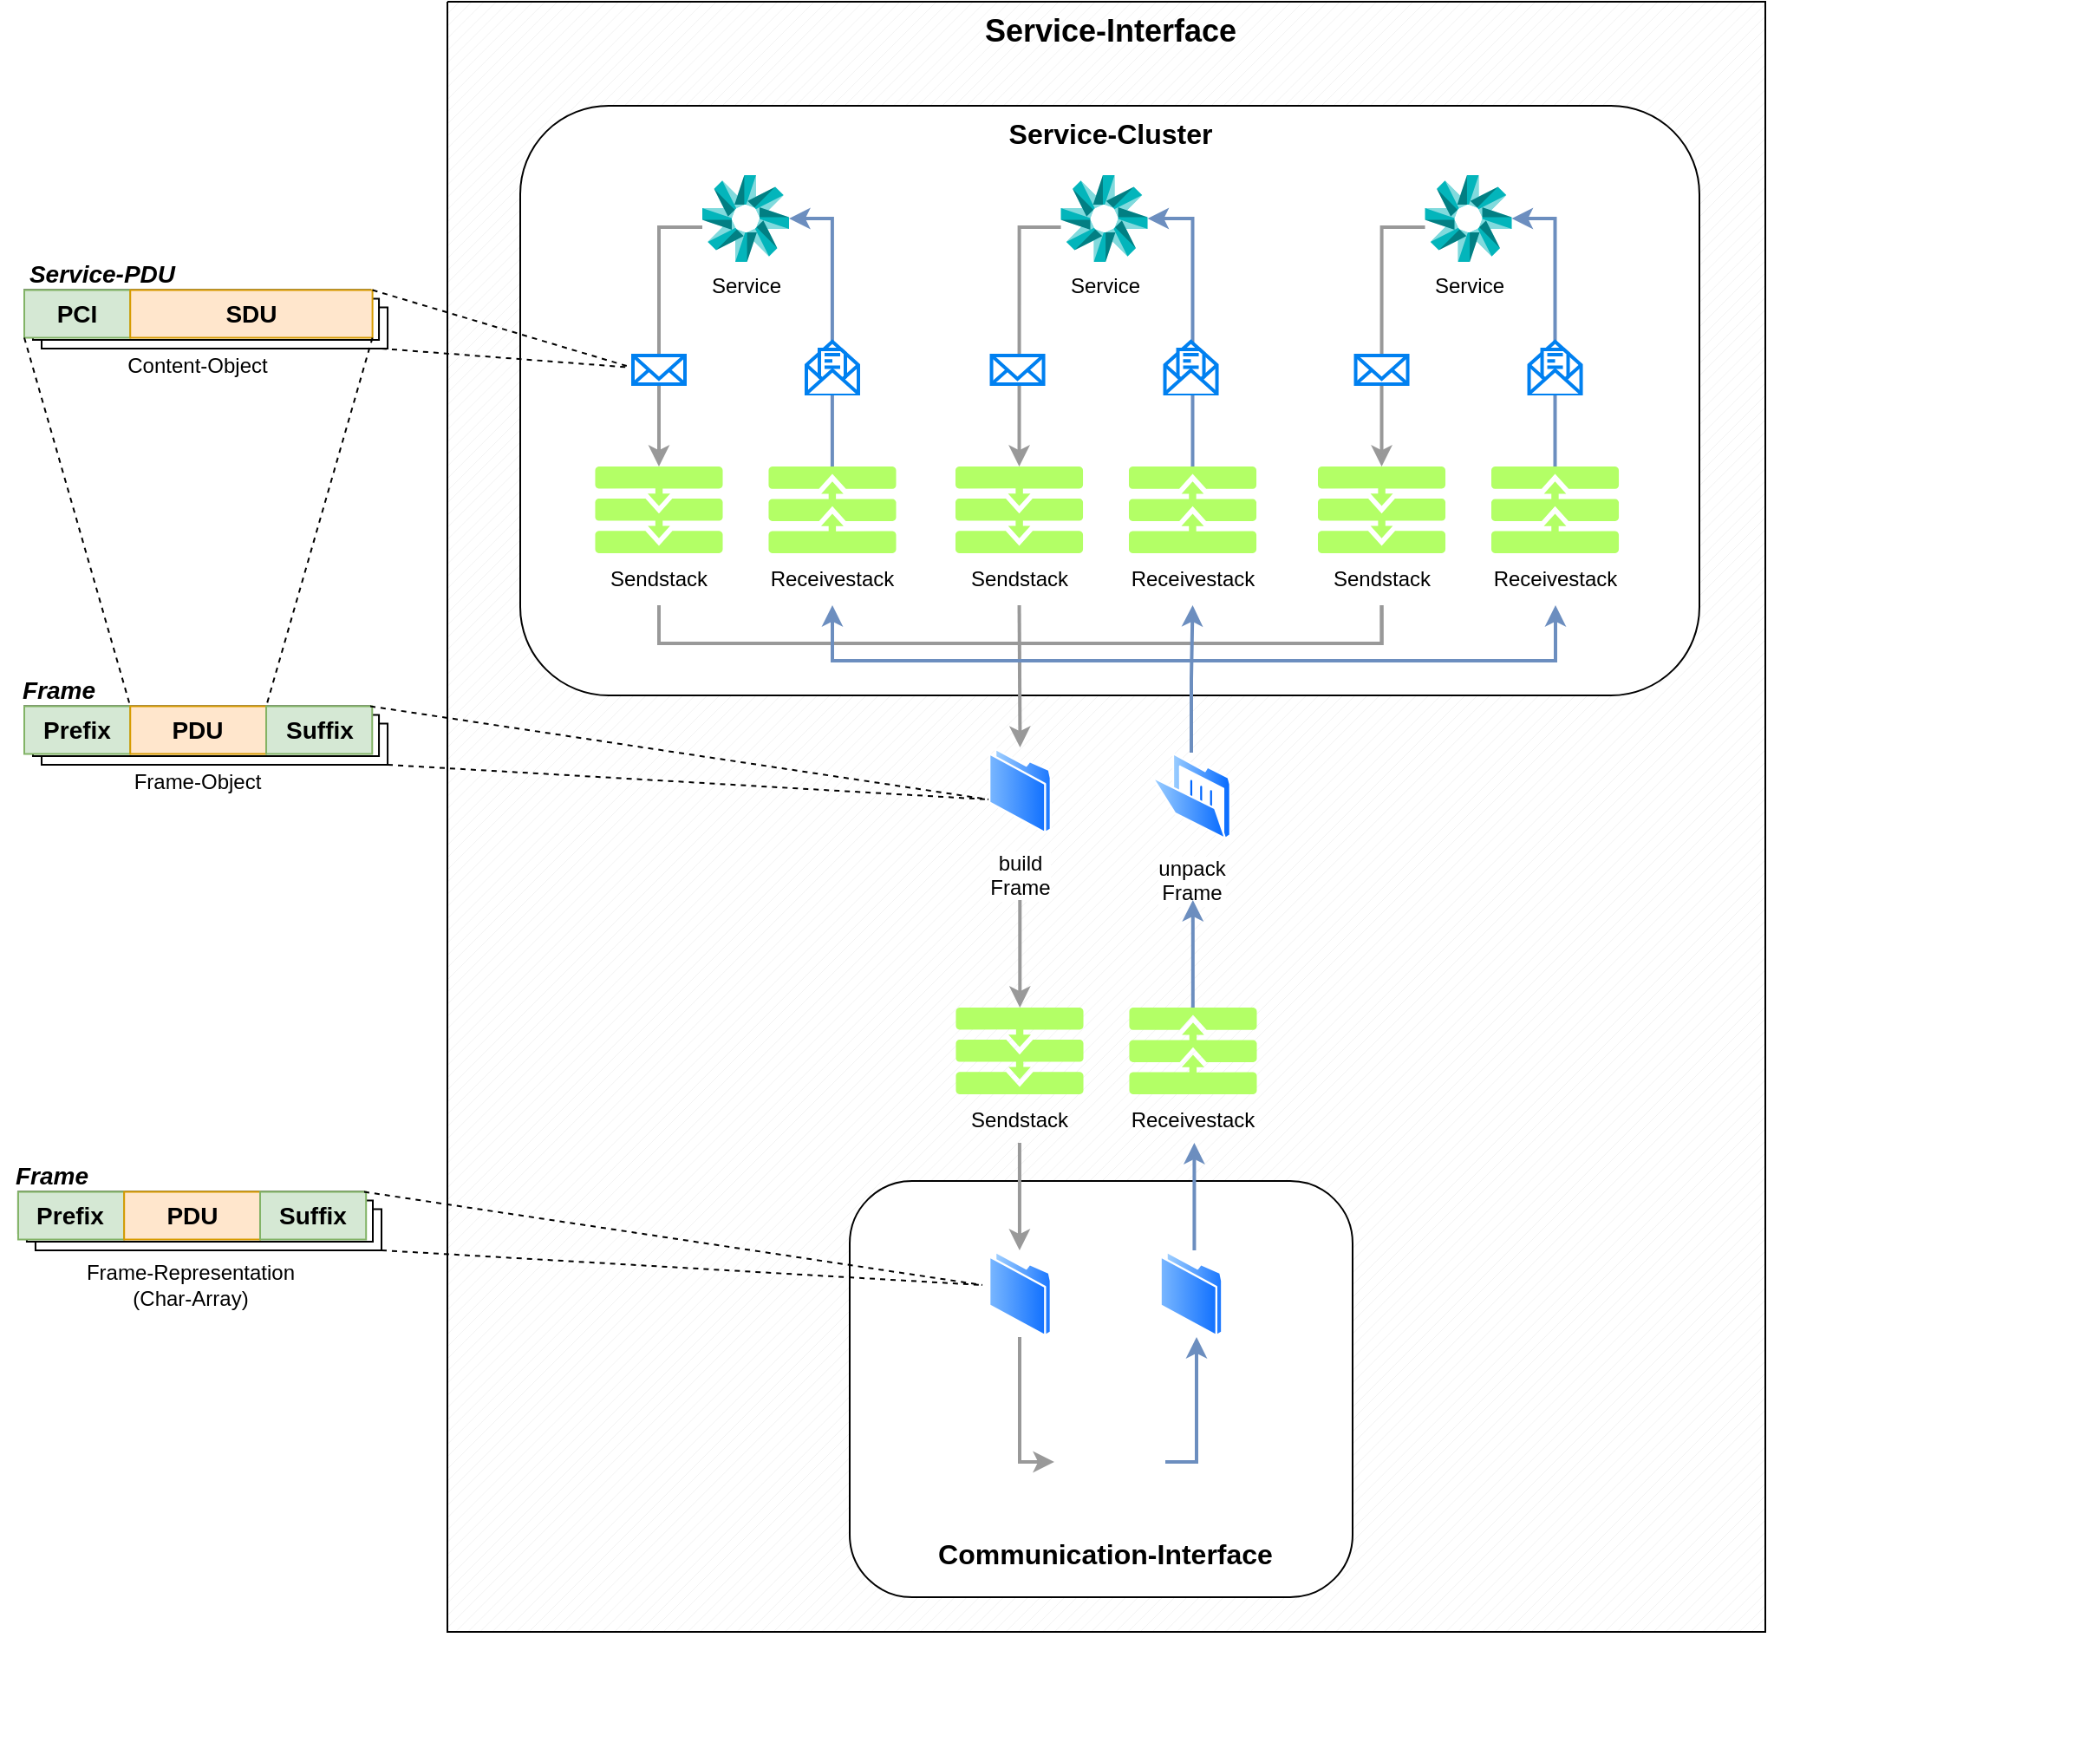 <mxfile version="24.7.17">
  <diagram name="Seite-1" id="yKlTxkBtDF3kfmq48_wq">
    <mxGraphModel dx="2470" dy="1340" grid="1" gridSize="10" guides="1" tooltips="1" connect="1" arrows="1" fold="1" page="1" pageScale="1" pageWidth="3300" pageHeight="4681" math="0" shadow="0">
      <root>
        <mxCell id="0" />
        <mxCell id="1" parent="0" />
        <mxCell id="YClsWdcV6B2Y03iTPlG1-21" value="" style="group" parent="1" vertex="1" connectable="0">
          <mxGeometry x="93.53" y="230" width="220" height="50" as="geometry" />
        </mxCell>
        <mxCell id="YClsWdcV6B2Y03iTPlG1-22" value="" style="verticalLabelPosition=bottom;verticalAlign=top;html=1;shape=mxgraph.basic.layered_rect;dx=10;outlineConnect=0;whiteSpace=wrap;align=left;" parent="YClsWdcV6B2Y03iTPlG1-21" vertex="1">
          <mxGeometry x="10.476" y="16.25" width="209.524" height="33.75" as="geometry" />
        </mxCell>
        <mxCell id="YClsWdcV6B2Y03iTPlG1-23" value="&lt;b&gt;Service-PDU&lt;/b&gt;" style="text;html=1;align=center;verticalAlign=middle;whiteSpace=wrap;rounded=0;fontSize=14;fontStyle=2" parent="YClsWdcV6B2Y03iTPlG1-21" vertex="1">
          <mxGeometry y="-2" width="110" height="18.75" as="geometry" />
        </mxCell>
        <mxCell id="YClsWdcV6B2Y03iTPlG1-24" value="&lt;b style=&quot;font-size: 14px;&quot;&gt;PCI&lt;/b&gt;" style="rounded=0;whiteSpace=wrap;html=1;fontSize=14;fillColor=#d5e8d4;strokeColor=#82b366;" parent="YClsWdcV6B2Y03iTPlG1-21" vertex="1">
          <mxGeometry x="10.476" y="16.25" width="61.111" height="27.5" as="geometry" />
        </mxCell>
        <mxCell id="YClsWdcV6B2Y03iTPlG1-25" value="&lt;b style=&quot;font-size: 14px;&quot;&gt;SDU&lt;/b&gt;" style="rounded=0;whiteSpace=wrap;html=1;fontSize=14;fillColor=#ffe6cc;strokeColor=#d79b00;" parent="YClsWdcV6B2Y03iTPlG1-21" vertex="1">
          <mxGeometry x="71.587" y="16.25" width="139.683" height="27.5" as="geometry" />
        </mxCell>
        <mxCell id="YClsWdcV6B2Y03iTPlG1-113" value="" style="group" parent="1" vertex="1" connectable="0">
          <mxGeometry x="390" y="140" width="910" height="950" as="geometry" />
        </mxCell>
        <mxCell id="YClsWdcV6B2Y03iTPlG1-65" value="" style="group" parent="YClsWdcV6B2Y03iTPlG1-113" vertex="1" connectable="0">
          <mxGeometry width="910" height="950" as="geometry" />
        </mxCell>
        <mxCell id="YClsWdcV6B2Y03iTPlG1-163" value="" style="verticalLabelPosition=bottom;verticalAlign=top;html=1;shape=mxgraph.basic.patternFillRect;fillStyle=diag;step=5;fillStrokeWidth=0.2;fillStrokeColor=#dddddd;" parent="YClsWdcV6B2Y03iTPlG1-65" vertex="1">
          <mxGeometry x="-42" y="-60" width="760" height="940" as="geometry" />
        </mxCell>
        <mxCell id="YClsWdcV6B2Y03iTPlG1-27" value="&lt;h1&gt;&lt;br&gt;&lt;/h1&gt;" style="rounded=1;whiteSpace=wrap;html=1;align=left;" parent="YClsWdcV6B2Y03iTPlG1-65" vertex="1">
          <mxGeometry width="680" height="340" as="geometry" />
        </mxCell>
        <mxCell id="YClsWdcV6B2Y03iTPlG1-30" value="Service-Cluster" style="text;html=1;align=center;verticalAlign=top;whiteSpace=wrap;rounded=0;strokeColor=none;fontStyle=1;fontSize=16;" parent="YClsWdcV6B2Y03iTPlG1-65" vertex="1">
          <mxGeometry x="258.586" width="162.829" height="31.071" as="geometry" />
        </mxCell>
        <mxCell id="YClsWdcV6B2Y03iTPlG1-164" value="Service-Interface" style="text;html=1;align=center;verticalAlign=top;whiteSpace=wrap;rounded=0;strokeColor=none;fontStyle=1;fontSize=18;" parent="YClsWdcV6B2Y03iTPlG1-65" vertex="1">
          <mxGeometry x="258.586" y="-60" width="162.829" height="31.071" as="geometry" />
        </mxCell>
        <mxCell id="YClsWdcV6B2Y03iTPlG1-38" value="" style="group" parent="YClsWdcV6B2Y03iTPlG1-65" vertex="1" connectable="0">
          <mxGeometry x="251.23" y="520" width="173.53" height="80" as="geometry" />
        </mxCell>
        <mxCell id="YClsWdcV6B2Y03iTPlG1-39" value="" style="sketch=0;aspect=fixed;pointerEvents=1;shadow=0;dashed=0;html=1;strokeColor=none;labelPosition=center;verticalLabelPosition=bottom;verticalAlign=top;align=center;fillColor=#B3FF66;shape=mxgraph.mscae.enterprise.protocol_stack" parent="YClsWdcV6B2Y03iTPlG1-38" vertex="1">
          <mxGeometry x="100" width="73.53" height="50" as="geometry" />
        </mxCell>
        <mxCell id="YClsWdcV6B2Y03iTPlG1-40" value="" style="sketch=0;aspect=fixed;pointerEvents=1;shadow=0;dashed=0;html=1;strokeColor=none;labelPosition=center;verticalLabelPosition=bottom;verticalAlign=top;align=center;fillColor=#B3FF66;shape=mxgraph.mscae.enterprise.protocol_stack;rotation=-180;" parent="YClsWdcV6B2Y03iTPlG1-38" vertex="1">
          <mxGeometry width="73.53" height="50" as="geometry" />
        </mxCell>
        <mxCell id="YClsWdcV6B2Y03iTPlG1-41" value="Sendstack" style="text;html=1;align=center;verticalAlign=middle;whiteSpace=wrap;rounded=0;" parent="YClsWdcV6B2Y03iTPlG1-38" vertex="1">
          <mxGeometry x="6.77" y="50" width="60" height="30" as="geometry" />
        </mxCell>
        <mxCell id="YClsWdcV6B2Y03iTPlG1-42" value="Receivestack" style="text;html=1;align=center;verticalAlign=middle;whiteSpace=wrap;rounded=0;" parent="YClsWdcV6B2Y03iTPlG1-38" vertex="1">
          <mxGeometry x="106.76" y="50" width="60" height="30" as="geometry" />
        </mxCell>
        <mxCell id="IALC8TTpkXJYD_h4929h-3" value="build&lt;div&gt;Frame&lt;/div&gt;" style="image;aspect=fixed;perimeter=ellipsePerimeter;html=1;align=center;shadow=0;dashed=0;spacingTop=3;image=img/lib/active_directory/folder.svg;" vertex="1" parent="YClsWdcV6B2Y03iTPlG1-65">
          <mxGeometry x="270" y="370" width="36.5" height="50" as="geometry" />
        </mxCell>
        <mxCell id="IALC8TTpkXJYD_h4929h-4" value="unpack&lt;div&gt;Frame&lt;/div&gt;" style="image;aspect=fixed;perimeter=ellipsePerimeter;html=1;align=center;shadow=0;dashed=0;spacingTop=3;image=img/lib/active_directory/folder_open.svg;" vertex="1" parent="YClsWdcV6B2Y03iTPlG1-65">
          <mxGeometry x="364" y="373" width="46" height="50" as="geometry" />
        </mxCell>
        <mxCell id="IALC8TTpkXJYD_h4929h-7" style="edgeStyle=orthogonalEdgeStyle;rounded=0;orthogonalLoop=1;jettySize=auto;html=1;strokeWidth=2;strokeColor=#6c8ebf;startArrow=classic;startFill=1;endArrow=none;endFill=0;fillColor=#dae8fc;" edge="1" parent="YClsWdcV6B2Y03iTPlG1-65">
          <mxGeometry relative="1" as="geometry">
            <Array as="points">
              <mxPoint x="387.9" y="458" />
            </Array>
            <mxPoint x="387.9" y="458" as="sourcePoint" />
            <mxPoint x="387.9" y="520" as="targetPoint" />
          </mxGeometry>
        </mxCell>
        <mxCell id="IALC8TTpkXJYD_h4929h-8" style="edgeStyle=orthogonalEdgeStyle;rounded=0;orthogonalLoop=1;jettySize=auto;html=1;strokeWidth=2;strokeColor=#999999;startArrow=none;startFill=0;endArrow=classic;endFill=1;" edge="1" parent="YClsWdcV6B2Y03iTPlG1-65">
          <mxGeometry relative="1" as="geometry">
            <Array as="points">
              <mxPoint x="288.15" y="458" />
            </Array>
            <mxPoint x="288.15" y="458" as="sourcePoint" />
            <mxPoint x="288.15" y="520" as="targetPoint" />
          </mxGeometry>
        </mxCell>
        <mxCell id="IALC8TTpkXJYD_h4929h-27" value="" style="rounded=1;whiteSpace=wrap;html=1;" vertex="1" parent="YClsWdcV6B2Y03iTPlG1-65">
          <mxGeometry x="190" y="620" width="290" height="240" as="geometry" />
        </mxCell>
        <mxCell id="IALC8TTpkXJYD_h4929h-28" value="Communication-Interface" style="text;html=1;align=center;verticalAlign=top;whiteSpace=wrap;rounded=0;strokeColor=none;fontStyle=1;fontSize=16;" vertex="1" parent="YClsWdcV6B2Y03iTPlG1-65">
          <mxGeometry x="217.29" y="819.0" width="241.41" height="31.07" as="geometry" />
        </mxCell>
        <mxCell id="IALC8TTpkXJYD_h4929h-32" value="" style="shape=image;html=1;verticalAlign=top;verticalLabelPosition=bottom;labelBackgroundColor=#ffffff;imageAspect=0;aspect=fixed;image=https://cdn1.iconfinder.com/data/icons/computer-hardware-cute-style-vol-1/52/cable__datacable__wire__data__usb__cord__plug-128.png" vertex="1" parent="YClsWdcV6B2Y03iTPlG1-65">
          <mxGeometry x="308" y="750" width="64" height="64" as="geometry" />
        </mxCell>
        <mxCell id="IALC8TTpkXJYD_h4929h-34" value="" style="image;aspect=fixed;perimeter=ellipsePerimeter;html=1;align=center;shadow=0;dashed=0;spacingTop=3;image=img/lib/active_directory/folder.svg;" vertex="1" parent="YClsWdcV6B2Y03iTPlG1-65">
          <mxGeometry x="270" y="660" width="36.5" height="50" as="geometry" />
        </mxCell>
        <mxCell id="IALC8TTpkXJYD_h4929h-53" value="" style="image;aspect=fixed;perimeter=ellipsePerimeter;html=1;align=center;shadow=0;dashed=0;spacingTop=3;image=img/lib/active_directory/folder.svg;" vertex="1" parent="YClsWdcV6B2Y03iTPlG1-65">
          <mxGeometry x="368.75" y="660" width="36.5" height="50" as="geometry" />
        </mxCell>
        <mxCell id="IALC8TTpkXJYD_h4929h-54" style="edgeStyle=orthogonalEdgeStyle;rounded=0;orthogonalLoop=1;jettySize=auto;html=1;strokeWidth=2;strokeColor=#999999;startArrow=none;startFill=0;endArrow=classic;endFill=1;" edge="1" parent="YClsWdcV6B2Y03iTPlG1-65">
          <mxGeometry relative="1" as="geometry">
            <Array as="points">
              <mxPoint x="287.96" y="598" />
            </Array>
            <mxPoint x="287.96" y="598" as="sourcePoint" />
            <mxPoint x="287.96" y="660" as="targetPoint" />
          </mxGeometry>
        </mxCell>
        <mxCell id="IALC8TTpkXJYD_h4929h-55" style="edgeStyle=orthogonalEdgeStyle;rounded=0;orthogonalLoop=1;jettySize=auto;html=1;strokeWidth=2;strokeColor=#6c8ebf;startArrow=classic;startFill=1;endArrow=none;endFill=0;fillColor=#dae8fc;" edge="1" parent="YClsWdcV6B2Y03iTPlG1-65">
          <mxGeometry relative="1" as="geometry">
            <Array as="points">
              <mxPoint x="388.71" y="598" />
            </Array>
            <mxPoint x="388.71" y="598" as="sourcePoint" />
            <mxPoint x="388.71" y="660" as="targetPoint" />
          </mxGeometry>
        </mxCell>
        <mxCell id="IALC8TTpkXJYD_h4929h-56" style="edgeStyle=orthogonalEdgeStyle;rounded=0;orthogonalLoop=1;jettySize=auto;html=1;strokeWidth=2;strokeColor=#999999;startArrow=none;startFill=0;endArrow=classic;endFill=1;entryX=0;entryY=0.5;entryDx=0;entryDy=0;" edge="1" parent="YClsWdcV6B2Y03iTPlG1-65" target="IALC8TTpkXJYD_h4929h-32">
          <mxGeometry relative="1" as="geometry">
            <Array as="points">
              <mxPoint x="288" y="782" />
            </Array>
            <mxPoint x="288" y="710" as="sourcePoint" />
            <mxPoint x="287.96" y="772" as="targetPoint" />
          </mxGeometry>
        </mxCell>
        <mxCell id="IALC8TTpkXJYD_h4929h-57" style="edgeStyle=orthogonalEdgeStyle;rounded=0;orthogonalLoop=1;jettySize=auto;html=1;strokeWidth=2;strokeColor=#6c8ebf;startArrow=classic;startFill=1;endArrow=none;endFill=0;fillColor=#dae8fc;entryX=1;entryY=0.5;entryDx=0;entryDy=0;" edge="1" parent="YClsWdcV6B2Y03iTPlG1-65" target="IALC8TTpkXJYD_h4929h-32">
          <mxGeometry relative="1" as="geometry">
            <Array as="points">
              <mxPoint x="390" y="710" />
              <mxPoint x="390" y="782" />
            </Array>
            <mxPoint x="390" y="710" as="sourcePoint" />
            <mxPoint x="386.71" y="772" as="targetPoint" />
          </mxGeometry>
        </mxCell>
        <mxCell id="FXYjVkVOKib_Qx5fOzDo-31" style="edgeStyle=orthogonalEdgeStyle;rounded=0;orthogonalLoop=1;jettySize=auto;html=1;entryX=1;entryY=0.5;entryDx=0;entryDy=0;entryPerimeter=0;strokeWidth=2;strokeColor=#6c8ebf;fillColor=#dae8fc;" parent="YClsWdcV6B2Y03iTPlG1-113" source="FXYjVkVOKib_Qx5fOzDo-24" target="FXYjVkVOKib_Qx5fOzDo-8" edge="1">
          <mxGeometry relative="1" as="geometry" />
        </mxCell>
        <mxCell id="FXYjVkVOKib_Qx5fOzDo-8" value="Service" style="outlineConnect=0;dashed=0;verticalLabelPosition=bottom;verticalAlign=top;align=center;html=1;shape=mxgraph.aws3.chime;fillColor=#03B5BB;gradientColor=none;" parent="YClsWdcV6B2Y03iTPlG1-113" vertex="1">
          <mxGeometry x="105" y="40" width="50" height="50" as="geometry" />
        </mxCell>
        <mxCell id="FXYjVkVOKib_Qx5fOzDo-28" value="" style="group" parent="YClsWdcV6B2Y03iTPlG1-113" vertex="1" connectable="0">
          <mxGeometry x="43.23" y="208" width="173.53" height="80" as="geometry" />
        </mxCell>
        <mxCell id="FXYjVkVOKib_Qx5fOzDo-24" value="" style="sketch=0;aspect=fixed;pointerEvents=1;shadow=0;dashed=0;html=1;strokeColor=none;labelPosition=center;verticalLabelPosition=bottom;verticalAlign=top;align=center;fillColor=#B3FF66;shape=mxgraph.mscae.enterprise.protocol_stack" parent="FXYjVkVOKib_Qx5fOzDo-28" vertex="1">
          <mxGeometry x="100" width="73.53" height="50" as="geometry" />
        </mxCell>
        <mxCell id="FXYjVkVOKib_Qx5fOzDo-25" value="" style="sketch=0;aspect=fixed;pointerEvents=1;shadow=0;dashed=0;html=1;strokeColor=none;labelPosition=center;verticalLabelPosition=bottom;verticalAlign=top;align=center;fillColor=#B3FF66;shape=mxgraph.mscae.enterprise.protocol_stack;rotation=-180;" parent="FXYjVkVOKib_Qx5fOzDo-28" vertex="1">
          <mxGeometry width="73.53" height="50" as="geometry" />
        </mxCell>
        <mxCell id="FXYjVkVOKib_Qx5fOzDo-26" value="Sendstack" style="text;html=1;align=center;verticalAlign=middle;whiteSpace=wrap;rounded=0;" parent="FXYjVkVOKib_Qx5fOzDo-28" vertex="1">
          <mxGeometry x="6.77" y="50" width="60" height="30" as="geometry" />
        </mxCell>
        <mxCell id="FXYjVkVOKib_Qx5fOzDo-27" value="Receivestack" style="text;html=1;align=center;verticalAlign=middle;whiteSpace=wrap;rounded=0;" parent="FXYjVkVOKib_Qx5fOzDo-28" vertex="1">
          <mxGeometry x="106.76" y="50" width="60" height="30" as="geometry" />
        </mxCell>
        <mxCell id="FXYjVkVOKib_Qx5fOzDo-30" style="edgeStyle=orthogonalEdgeStyle;rounded=0;orthogonalLoop=1;jettySize=auto;html=1;entryX=0.5;entryY=1;entryDx=0;entryDy=0;entryPerimeter=0;strokeWidth=2;strokeColor=#999999;" parent="YClsWdcV6B2Y03iTPlG1-113" source="FXYjVkVOKib_Qx5fOzDo-8" target="FXYjVkVOKib_Qx5fOzDo-25" edge="1">
          <mxGeometry relative="1" as="geometry">
            <Array as="points">
              <mxPoint x="80" y="70" />
            </Array>
          </mxGeometry>
        </mxCell>
        <mxCell id="YClsWdcV6B2Y03iTPlG1-43" value="" style="html=1;verticalLabelPosition=bottom;align=center;labelBackgroundColor=#ffffff;verticalAlign=top;strokeWidth=2;strokeColor=#0080F0;shadow=0;dashed=0;shape=mxgraph.ios7.icons.envelope_(message);" parent="YClsWdcV6B2Y03iTPlG1-113" vertex="1">
          <mxGeometry x="165" y="136" width="30" height="30" as="geometry" />
        </mxCell>
        <mxCell id="YClsWdcV6B2Y03iTPlG1-45" style="edgeStyle=orthogonalEdgeStyle;rounded=0;orthogonalLoop=1;jettySize=auto;html=1;entryX=1;entryY=0.5;entryDx=0;entryDy=0;entryPerimeter=0;strokeWidth=2;strokeColor=#6c8ebf;fillColor=#dae8fc;" parent="YClsWdcV6B2Y03iTPlG1-113" source="YClsWdcV6B2Y03iTPlG1-48" target="YClsWdcV6B2Y03iTPlG1-46" edge="1">
          <mxGeometry relative="1" as="geometry" />
        </mxCell>
        <mxCell id="YClsWdcV6B2Y03iTPlG1-46" value="Service" style="outlineConnect=0;dashed=0;verticalLabelPosition=bottom;verticalAlign=top;align=center;html=1;shape=mxgraph.aws3.chime;fillColor=#03B5BB;gradientColor=none;" parent="YClsWdcV6B2Y03iTPlG1-113" vertex="1">
          <mxGeometry x="311.77" y="40" width="50" height="50" as="geometry" />
        </mxCell>
        <mxCell id="YClsWdcV6B2Y03iTPlG1-47" value="" style="group" parent="YClsWdcV6B2Y03iTPlG1-113" vertex="1" connectable="0">
          <mxGeometry x="251" y="208" width="173.53" height="80" as="geometry" />
        </mxCell>
        <mxCell id="YClsWdcV6B2Y03iTPlG1-48" value="" style="sketch=0;aspect=fixed;pointerEvents=1;shadow=0;dashed=0;html=1;strokeColor=none;labelPosition=center;verticalLabelPosition=bottom;verticalAlign=top;align=center;fillColor=#B3FF66;shape=mxgraph.mscae.enterprise.protocol_stack" parent="YClsWdcV6B2Y03iTPlG1-47" vertex="1">
          <mxGeometry x="100" width="73.53" height="50" as="geometry" />
        </mxCell>
        <mxCell id="YClsWdcV6B2Y03iTPlG1-49" value="" style="sketch=0;aspect=fixed;pointerEvents=1;shadow=0;dashed=0;html=1;strokeColor=none;labelPosition=center;verticalLabelPosition=bottom;verticalAlign=top;align=center;fillColor=#B3FF66;shape=mxgraph.mscae.enterprise.protocol_stack;rotation=-180;" parent="YClsWdcV6B2Y03iTPlG1-47" vertex="1">
          <mxGeometry width="73.53" height="50" as="geometry" />
        </mxCell>
        <mxCell id="YClsWdcV6B2Y03iTPlG1-50" value="Sendstack" style="text;html=1;align=center;verticalAlign=middle;whiteSpace=wrap;rounded=0;" parent="YClsWdcV6B2Y03iTPlG1-47" vertex="1">
          <mxGeometry x="6.77" y="50" width="60" height="30" as="geometry" />
        </mxCell>
        <mxCell id="YClsWdcV6B2Y03iTPlG1-51" value="Receivestack" style="text;html=1;align=center;verticalAlign=middle;whiteSpace=wrap;rounded=0;" parent="YClsWdcV6B2Y03iTPlG1-47" vertex="1">
          <mxGeometry x="106.76" y="50" width="60" height="30" as="geometry" />
        </mxCell>
        <mxCell id="YClsWdcV6B2Y03iTPlG1-52" style="edgeStyle=orthogonalEdgeStyle;rounded=0;orthogonalLoop=1;jettySize=auto;html=1;entryX=0.5;entryY=1;entryDx=0;entryDy=0;entryPerimeter=0;strokeWidth=2;strokeColor=#999999;" parent="YClsWdcV6B2Y03iTPlG1-113" source="YClsWdcV6B2Y03iTPlG1-46" target="YClsWdcV6B2Y03iTPlG1-49" edge="1">
          <mxGeometry relative="1" as="geometry">
            <Array as="points">
              <mxPoint x="288" y="70" />
            </Array>
          </mxGeometry>
        </mxCell>
        <mxCell id="YClsWdcV6B2Y03iTPlG1-53" value="" style="html=1;verticalLabelPosition=bottom;align=center;labelBackgroundColor=#ffffff;verticalAlign=top;strokeWidth=2;strokeColor=#0080F0;shadow=0;dashed=0;shape=mxgraph.ios7.icons.envelope_(message);" parent="YClsWdcV6B2Y03iTPlG1-113" vertex="1">
          <mxGeometry x="371.77" y="136" width="30" height="30" as="geometry" />
        </mxCell>
        <mxCell id="YClsWdcV6B2Y03iTPlG1-54" value="" style="html=1;verticalLabelPosition=bottom;align=center;labelBackgroundColor=#ffffff;verticalAlign=top;strokeWidth=2;strokeColor=#0080F0;shadow=0;dashed=0;shape=mxgraph.ios7.icons.mail;" parent="YClsWdcV6B2Y03iTPlG1-113" vertex="1">
          <mxGeometry x="271.77" y="144" width="30" height="16.5" as="geometry" />
        </mxCell>
        <mxCell id="YClsWdcV6B2Y03iTPlG1-55" style="edgeStyle=orthogonalEdgeStyle;rounded=0;orthogonalLoop=1;jettySize=auto;html=1;entryX=1;entryY=0.5;entryDx=0;entryDy=0;entryPerimeter=0;strokeWidth=2;strokeColor=#6c8ebf;fillColor=#dae8fc;" parent="YClsWdcV6B2Y03iTPlG1-113" source="YClsWdcV6B2Y03iTPlG1-58" target="YClsWdcV6B2Y03iTPlG1-56" edge="1">
          <mxGeometry relative="1" as="geometry" />
        </mxCell>
        <mxCell id="YClsWdcV6B2Y03iTPlG1-56" value="Service" style="outlineConnect=0;dashed=0;verticalLabelPosition=bottom;verticalAlign=top;align=center;html=1;shape=mxgraph.aws3.chime;fillColor=#03B5BB;gradientColor=none;" parent="YClsWdcV6B2Y03iTPlG1-113" vertex="1">
          <mxGeometry x="521.77" y="40" width="50" height="50" as="geometry" />
        </mxCell>
        <mxCell id="YClsWdcV6B2Y03iTPlG1-57" value="" style="group" parent="YClsWdcV6B2Y03iTPlG1-113" vertex="1" connectable="0">
          <mxGeometry x="460" y="208" width="173.53" height="80" as="geometry" />
        </mxCell>
        <mxCell id="YClsWdcV6B2Y03iTPlG1-58" value="" style="sketch=0;aspect=fixed;pointerEvents=1;shadow=0;dashed=0;html=1;strokeColor=none;labelPosition=center;verticalLabelPosition=bottom;verticalAlign=top;align=center;fillColor=#B3FF66;shape=mxgraph.mscae.enterprise.protocol_stack" parent="YClsWdcV6B2Y03iTPlG1-57" vertex="1">
          <mxGeometry x="100" width="73.53" height="50" as="geometry" />
        </mxCell>
        <mxCell id="YClsWdcV6B2Y03iTPlG1-59" value="" style="sketch=0;aspect=fixed;pointerEvents=1;shadow=0;dashed=0;html=1;strokeColor=none;labelPosition=center;verticalLabelPosition=bottom;verticalAlign=top;align=center;fillColor=#B3FF66;shape=mxgraph.mscae.enterprise.protocol_stack;rotation=-180;" parent="YClsWdcV6B2Y03iTPlG1-57" vertex="1">
          <mxGeometry width="73.53" height="50" as="geometry" />
        </mxCell>
        <mxCell id="YClsWdcV6B2Y03iTPlG1-60" value="Sendstack" style="text;html=1;align=center;verticalAlign=middle;whiteSpace=wrap;rounded=0;" parent="YClsWdcV6B2Y03iTPlG1-57" vertex="1">
          <mxGeometry x="6.77" y="50" width="60" height="30" as="geometry" />
        </mxCell>
        <mxCell id="YClsWdcV6B2Y03iTPlG1-61" value="Receivestack" style="text;html=1;align=center;verticalAlign=middle;whiteSpace=wrap;rounded=0;" parent="YClsWdcV6B2Y03iTPlG1-57" vertex="1">
          <mxGeometry x="106.76" y="50" width="60" height="30" as="geometry" />
        </mxCell>
        <mxCell id="YClsWdcV6B2Y03iTPlG1-62" style="edgeStyle=orthogonalEdgeStyle;rounded=0;orthogonalLoop=1;jettySize=auto;html=1;entryX=0.5;entryY=1;entryDx=0;entryDy=0;entryPerimeter=0;strokeWidth=2;strokeColor=#999999;" parent="YClsWdcV6B2Y03iTPlG1-113" source="YClsWdcV6B2Y03iTPlG1-56" target="YClsWdcV6B2Y03iTPlG1-59" edge="1">
          <mxGeometry relative="1" as="geometry">
            <Array as="points">
              <mxPoint x="496.77" y="70" />
            </Array>
          </mxGeometry>
        </mxCell>
        <mxCell id="YClsWdcV6B2Y03iTPlG1-63" value="" style="html=1;verticalLabelPosition=bottom;align=center;labelBackgroundColor=#ffffff;verticalAlign=top;strokeWidth=2;strokeColor=#0080F0;shadow=0;dashed=0;shape=mxgraph.ios7.icons.envelope_(message);" parent="YClsWdcV6B2Y03iTPlG1-113" vertex="1">
          <mxGeometry x="581.77" y="136" width="30" height="30" as="geometry" />
        </mxCell>
        <mxCell id="YClsWdcV6B2Y03iTPlG1-64" value="" style="html=1;verticalLabelPosition=bottom;align=center;labelBackgroundColor=#ffffff;verticalAlign=top;strokeWidth=2;strokeColor=#0080F0;shadow=0;dashed=0;shape=mxgraph.ios7.icons.mail;" parent="YClsWdcV6B2Y03iTPlG1-113" vertex="1">
          <mxGeometry x="481.77" y="144" width="30" height="16.5" as="geometry" />
        </mxCell>
        <mxCell id="YClsWdcV6B2Y03iTPlG1-44" value="" style="html=1;verticalLabelPosition=bottom;align=center;labelBackgroundColor=#ffffff;verticalAlign=top;strokeWidth=2;strokeColor=#0080F0;shadow=0;dashed=0;shape=mxgraph.ios7.icons.mail;" parent="YClsWdcV6B2Y03iTPlG1-113" vertex="1">
          <mxGeometry x="65" y="144" width="30" height="16.5" as="geometry" />
        </mxCell>
        <mxCell id="YClsWdcV6B2Y03iTPlG1-168" style="edgeStyle=orthogonalEdgeStyle;rounded=0;orthogonalLoop=1;jettySize=auto;html=1;strokeWidth=2;strokeColor=#999999;exitX=0.5;exitY=1;exitDx=0;exitDy=0;entryX=0.5;entryY=0;entryDx=0;entryDy=0;" parent="YClsWdcV6B2Y03iTPlG1-113" source="YClsWdcV6B2Y03iTPlG1-50" edge="1" target="IALC8TTpkXJYD_h4929h-3">
          <mxGeometry relative="1" as="geometry">
            <Array as="points">
              <mxPoint x="288" y="288" />
            </Array>
            <mxPoint x="287.56" y="282" as="sourcePoint" />
            <mxPoint x="287.59" y="370" as="targetPoint" />
          </mxGeometry>
        </mxCell>
        <mxCell id="YClsWdcV6B2Y03iTPlG1-165" style="edgeStyle=orthogonalEdgeStyle;rounded=0;orthogonalLoop=1;jettySize=auto;html=1;strokeWidth=2;strokeColor=#999999;exitX=0.5;exitY=1;exitDx=0;exitDy=0;entryX=0.5;entryY=1;entryDx=0;entryDy=0;endArrow=none;endFill=0;" parent="YClsWdcV6B2Y03iTPlG1-113" source="FXYjVkVOKib_Qx5fOzDo-26" edge="1" target="YClsWdcV6B2Y03iTPlG1-60">
          <mxGeometry relative="1" as="geometry">
            <Array as="points">
              <mxPoint x="80" y="310" />
              <mxPoint x="497" y="310" />
            </Array>
            <mxPoint x="185" y="310" as="sourcePoint" />
            <mxPoint x="275" y="370" as="targetPoint" />
          </mxGeometry>
        </mxCell>
        <mxCell id="YClsWdcV6B2Y03iTPlG1-170" style="edgeStyle=orthogonalEdgeStyle;rounded=0;orthogonalLoop=1;jettySize=auto;html=1;strokeWidth=2;strokeColor=#999999;exitX=0.5;exitY=1;exitDx=0;exitDy=0;endArrow=none;endFill=0;" parent="YClsWdcV6B2Y03iTPlG1-113" source="YClsWdcV6B2Y03iTPlG1-60" edge="1">
          <mxGeometry relative="1" as="geometry">
            <Array as="points">
              <mxPoint x="497" y="310" />
              <mxPoint x="301" y="310" />
            </Array>
            <mxPoint x="498" y="279" as="sourcePoint" />
            <mxPoint x="301" y="310" as="targetPoint" />
          </mxGeometry>
        </mxCell>
        <mxCell id="IALC8TTpkXJYD_h4929h-10" style="edgeStyle=orthogonalEdgeStyle;rounded=0;orthogonalLoop=1;jettySize=auto;html=1;startArrow=classic;startFill=1;strokeWidth=2;fillColor=#dae8fc;strokeColor=#6c8ebf;entryX=0.5;entryY=1;entryDx=0;entryDy=0;" edge="1" parent="YClsWdcV6B2Y03iTPlG1-113" source="FXYjVkVOKib_Qx5fOzDo-27" target="YClsWdcV6B2Y03iTPlG1-61">
          <mxGeometry relative="1" as="geometry">
            <Array as="points">
              <mxPoint x="180" y="320" />
              <mxPoint x="597" y="320" />
              <mxPoint x="597" y="288" />
            </Array>
          </mxGeometry>
        </mxCell>
        <mxCell id="IALC8TTpkXJYD_h4929h-11" style="edgeStyle=orthogonalEdgeStyle;rounded=0;orthogonalLoop=1;jettySize=auto;html=1;entryX=0.5;entryY=1;entryDx=0;entryDy=0;strokeWidth=2;fillColor=#dae8fc;strokeColor=#6c8ebf;" edge="1" parent="YClsWdcV6B2Y03iTPlG1-113" source="IALC8TTpkXJYD_h4929h-4" target="YClsWdcV6B2Y03iTPlG1-51">
          <mxGeometry relative="1" as="geometry" />
        </mxCell>
        <mxCell id="YClsWdcV6B2Y03iTPlG1-117" value="" style="endArrow=none;dashed=1;html=1;rounded=0;entryX=-0.056;entryY=0.417;entryDx=0;entryDy=0;entryPerimeter=0;" parent="1" target="YClsWdcV6B2Y03iTPlG1-44" edge="1">
          <mxGeometry width="50" height="50" relative="1" as="geometry">
            <mxPoint x="310" y="280" as="sourcePoint" />
            <mxPoint x="450" y="260" as="targetPoint" />
          </mxGeometry>
        </mxCell>
        <mxCell id="YClsWdcV6B2Y03iTPlG1-116" value="" style="endArrow=none;dashed=1;html=1;rounded=0;exitX=1;exitY=0;exitDx=0;exitDy=0;entryX=-0.025;entryY=0.417;entryDx=0;entryDy=0;entryPerimeter=0;" parent="1" source="YClsWdcV6B2Y03iTPlG1-25" target="YClsWdcV6B2Y03iTPlG1-44" edge="1">
          <mxGeometry width="50" height="50" relative="1" as="geometry">
            <mxPoint x="201.76" y="350" as="sourcePoint" />
            <mxPoint x="440" y="262" as="targetPoint" />
          </mxGeometry>
        </mxCell>
        <mxCell id="IALC8TTpkXJYD_h4929h-13" value="" style="group" vertex="1" connectable="0" parent="1">
          <mxGeometry x="93.53" y="470" width="220" height="50" as="geometry" />
        </mxCell>
        <mxCell id="IALC8TTpkXJYD_h4929h-14" value="" style="verticalLabelPosition=bottom;verticalAlign=top;html=1;shape=mxgraph.basic.layered_rect;dx=10;outlineConnect=0;whiteSpace=wrap;align=left;" vertex="1" parent="IALC8TTpkXJYD_h4929h-13">
          <mxGeometry x="10.476" y="16.25" width="209.524" height="33.75" as="geometry" />
        </mxCell>
        <mxCell id="IALC8TTpkXJYD_h4929h-15" value="&lt;b&gt;Frame&lt;/b&gt;" style="text;html=1;align=center;verticalAlign=middle;whiteSpace=wrap;rounded=0;fontSize=14;fontStyle=2" vertex="1" parent="IALC8TTpkXJYD_h4929h-13">
          <mxGeometry y="-2" width="60.0" height="18.75" as="geometry" />
        </mxCell>
        <mxCell id="IALC8TTpkXJYD_h4929h-16" value="&lt;b style=&quot;font-size: 14px;&quot;&gt;Prefix&lt;/b&gt;" style="rounded=0;whiteSpace=wrap;html=1;fontSize=14;fillColor=#d5e8d4;strokeColor=#82b366;" vertex="1" parent="IALC8TTpkXJYD_h4929h-13">
          <mxGeometry x="10.476" y="16.25" width="61.111" height="27.5" as="geometry" />
        </mxCell>
        <mxCell id="IALC8TTpkXJYD_h4929h-17" value="&lt;b style=&quot;font-size: 14px;&quot;&gt;PDU&lt;/b&gt;" style="rounded=0;whiteSpace=wrap;html=1;fontSize=14;fillColor=#ffe6cc;strokeColor=#d79b00;" vertex="1" parent="IALC8TTpkXJYD_h4929h-13">
          <mxGeometry x="71.59" y="16.25" width="78.41" height="27.5" as="geometry" />
        </mxCell>
        <mxCell id="IALC8TTpkXJYD_h4929h-18" value="&lt;b style=&quot;font-size: 14px;&quot;&gt;Suffix&lt;/b&gt;" style="rounded=0;whiteSpace=wrap;html=1;fontSize=14;fillColor=#d5e8d4;strokeColor=#82b366;" vertex="1" parent="IALC8TTpkXJYD_h4929h-13">
          <mxGeometry x="149.996" y="16.25" width="61.111" height="27.5" as="geometry" />
        </mxCell>
        <mxCell id="IALC8TTpkXJYD_h4929h-19" value="" style="endArrow=none;dashed=1;html=1;rounded=0;exitX=0;exitY=0;exitDx=209.524;exitDy=33.75;exitPerimeter=0;" edge="1" parent="1" source="IALC8TTpkXJYD_h4929h-14">
          <mxGeometry width="50" height="50" relative="1" as="geometry">
            <mxPoint x="315" y="559.5" as="sourcePoint" />
            <mxPoint x="660" y="540" as="targetPoint" />
          </mxGeometry>
        </mxCell>
        <mxCell id="IALC8TTpkXJYD_h4929h-20" value="" style="endArrow=none;dashed=1;html=1;rounded=0;exitX=0;exitY=0;exitDx=199.524;exitDy=0;exitPerimeter=0;" edge="1" parent="1" source="IALC8TTpkXJYD_h4929h-14">
          <mxGeometry width="50" height="50" relative="1" as="geometry">
            <mxPoint x="310" y="525.5" as="sourcePoint" />
            <mxPoint x="660" y="540" as="targetPoint" />
          </mxGeometry>
        </mxCell>
        <mxCell id="IALC8TTpkXJYD_h4929h-21" value="" style="endArrow=none;dashed=1;html=1;rounded=0;entryX=0;entryY=0;entryDx=0;entryDy=0;exitX=0;exitY=1;exitDx=0;exitDy=0;" edge="1" parent="1" source="YClsWdcV6B2Y03iTPlG1-24" target="IALC8TTpkXJYD_h4929h-17">
          <mxGeometry width="50" height="50" relative="1" as="geometry">
            <mxPoint x="160" y="370" as="sourcePoint" />
            <mxPoint x="303" y="381" as="targetPoint" />
          </mxGeometry>
        </mxCell>
        <mxCell id="IALC8TTpkXJYD_h4929h-22" value="" style="endArrow=none;dashed=1;html=1;rounded=0;entryX=1;entryY=0;entryDx=0;entryDy=0;exitX=1;exitY=1;exitDx=0;exitDy=0;" edge="1" parent="1" source="YClsWdcV6B2Y03iTPlG1-25" target="IALC8TTpkXJYD_h4929h-17">
          <mxGeometry width="50" height="50" relative="1" as="geometry">
            <mxPoint x="310" y="320" as="sourcePoint" />
            <mxPoint x="175" y="496" as="targetPoint" />
          </mxGeometry>
        </mxCell>
        <mxCell id="IALC8TTpkXJYD_h4929h-25" value="Content-Object" style="text;html=1;align=center;verticalAlign=middle;whiteSpace=wrap;rounded=0;" vertex="1" parent="1">
          <mxGeometry x="130.53" y="280" width="146" height="20" as="geometry" />
        </mxCell>
        <mxCell id="IALC8TTpkXJYD_h4929h-26" value="Frame-Object" style="text;html=1;align=center;verticalAlign=middle;whiteSpace=wrap;rounded=0;" vertex="1" parent="1">
          <mxGeometry x="130.53" y="520" width="146" height="20" as="geometry" />
        </mxCell>
        <mxCell id="IALC8TTpkXJYD_h4929h-58" value="" style="group" vertex="1" connectable="0" parent="1">
          <mxGeometry x="90" y="750" width="220" height="50" as="geometry" />
        </mxCell>
        <mxCell id="IALC8TTpkXJYD_h4929h-59" value="" style="verticalLabelPosition=bottom;verticalAlign=top;html=1;shape=mxgraph.basic.layered_rect;dx=10;outlineConnect=0;whiteSpace=wrap;align=left;" vertex="1" parent="IALC8TTpkXJYD_h4929h-58">
          <mxGeometry x="10.476" y="16.25" width="209.524" height="33.75" as="geometry" />
        </mxCell>
        <mxCell id="IALC8TTpkXJYD_h4929h-60" value="&lt;b&gt;Frame&lt;/b&gt;" style="text;html=1;align=center;verticalAlign=middle;whiteSpace=wrap;rounded=0;fontSize=14;fontStyle=2" vertex="1" parent="IALC8TTpkXJYD_h4929h-58">
          <mxGeometry y="-2" width="60.0" height="18.75" as="geometry" />
        </mxCell>
        <mxCell id="IALC8TTpkXJYD_h4929h-61" value="&lt;b style=&quot;font-size: 14px;&quot;&gt;Prefix&lt;/b&gt;" style="rounded=0;whiteSpace=wrap;html=1;fontSize=14;fillColor=#d5e8d4;strokeColor=#82b366;" vertex="1" parent="IALC8TTpkXJYD_h4929h-58">
          <mxGeometry x="10.476" y="16.25" width="61.111" height="27.5" as="geometry" />
        </mxCell>
        <mxCell id="IALC8TTpkXJYD_h4929h-62" value="&lt;b style=&quot;font-size: 14px;&quot;&gt;PDU&lt;/b&gt;" style="rounded=0;whiteSpace=wrap;html=1;fontSize=14;fillColor=#ffe6cc;strokeColor=#d79b00;" vertex="1" parent="IALC8TTpkXJYD_h4929h-58">
          <mxGeometry x="71.59" y="16.25" width="78.41" height="27.5" as="geometry" />
        </mxCell>
        <mxCell id="IALC8TTpkXJYD_h4929h-63" value="&lt;b style=&quot;font-size: 14px;&quot;&gt;Suffix&lt;/b&gt;" style="rounded=0;whiteSpace=wrap;html=1;fontSize=14;fillColor=#d5e8d4;strokeColor=#82b366;" vertex="1" parent="IALC8TTpkXJYD_h4929h-58">
          <mxGeometry x="149.996" y="16.25" width="61.111" height="27.5" as="geometry" />
        </mxCell>
        <mxCell id="IALC8TTpkXJYD_h4929h-64" value="" style="endArrow=none;dashed=1;html=1;rounded=0;exitX=0;exitY=0;exitDx=209.524;exitDy=33.75;exitPerimeter=0;" edge="1" parent="1" source="IALC8TTpkXJYD_h4929h-59">
          <mxGeometry width="50" height="50" relative="1" as="geometry">
            <mxPoint x="311.47" y="839.5" as="sourcePoint" />
            <mxPoint x="656.47" y="820" as="targetPoint" />
          </mxGeometry>
        </mxCell>
        <mxCell id="IALC8TTpkXJYD_h4929h-65" value="" style="endArrow=none;dashed=1;html=1;rounded=0;exitX=0;exitY=0;exitDx=199.524;exitDy=0;exitPerimeter=0;" edge="1" parent="1" source="IALC8TTpkXJYD_h4929h-59">
          <mxGeometry width="50" height="50" relative="1" as="geometry">
            <mxPoint x="306.47" y="805.5" as="sourcePoint" />
            <mxPoint x="656.47" y="820" as="targetPoint" />
          </mxGeometry>
        </mxCell>
        <mxCell id="IALC8TTpkXJYD_h4929h-66" value="Frame-Representation&lt;div&gt;(Char-Array)&lt;/div&gt;" style="text;html=1;align=center;verticalAlign=middle;whiteSpace=wrap;rounded=0;" vertex="1" parent="1">
          <mxGeometry x="127" y="810" width="146" height="20" as="geometry" />
        </mxCell>
      </root>
    </mxGraphModel>
  </diagram>
</mxfile>
